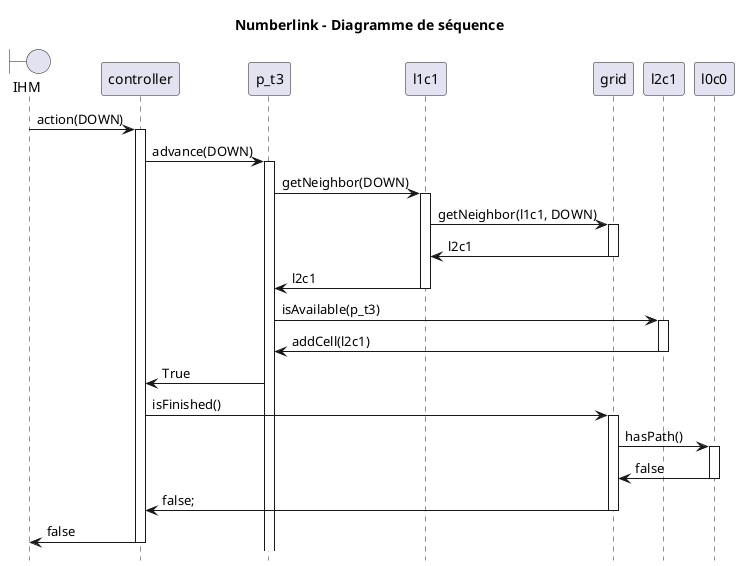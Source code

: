 @startuml

hide footbox

title "Numberlink - Diagramme de séquence"

boundary IHM

IHM -> controller : action(DOWN)
activate controller
controller -> p_t3 : advance(DOWN)
activate p_t3
p_t3 -> l1c1 : getNeighbor(DOWN)
activate l1c1
l1c1 -> grid : getNeighbor(l1c1, DOWN)
activate grid
grid -> l1c1 : l2c1
deactivate grid
l1c1 -> p_t3 : l2c1
deactivate l1c1
p_t3 -> l2c1 : isAvailable(p_t3)
activate l2c1
l2c1 -> p_t3 : addCell(l2c1)
deactivate l2c1
p_t3 -> controller : True
controller -> grid : isFinished()
activate grid
grid -> l0c0 : hasPath()
activate l0c0
l0c0 -> grid : false
deactivate l0c0
grid -> controller : false;
deactivate grid
controller -> IHM : false
deactivate controller


@enduml